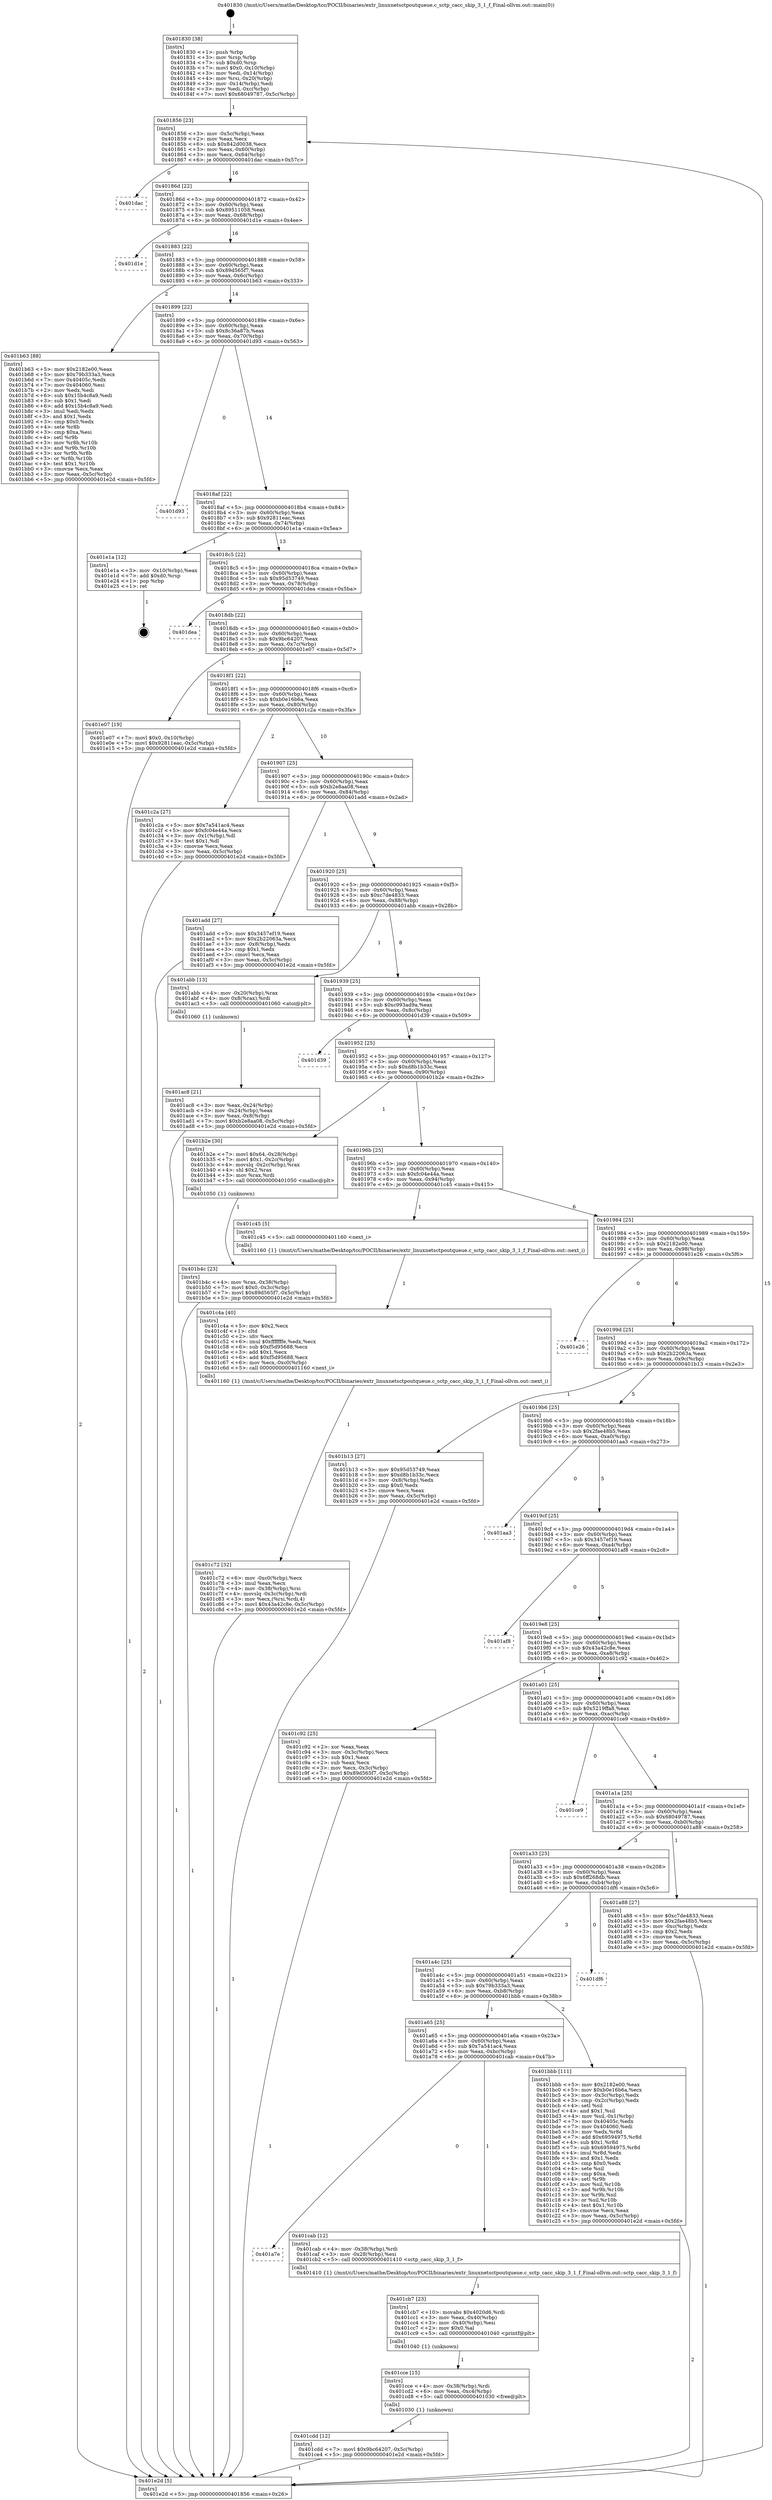 digraph "0x401830" {
  label = "0x401830 (/mnt/c/Users/mathe/Desktop/tcc/POCII/binaries/extr_linuxnetsctpoutqueue.c_sctp_cacc_skip_3_1_f_Final-ollvm.out::main(0))"
  labelloc = "t"
  node[shape=record]

  Entry [label="",width=0.3,height=0.3,shape=circle,fillcolor=black,style=filled]
  "0x401856" [label="{
     0x401856 [23]\l
     | [instrs]\l
     &nbsp;&nbsp;0x401856 \<+3\>: mov -0x5c(%rbp),%eax\l
     &nbsp;&nbsp;0x401859 \<+2\>: mov %eax,%ecx\l
     &nbsp;&nbsp;0x40185b \<+6\>: sub $0x842d0038,%ecx\l
     &nbsp;&nbsp;0x401861 \<+3\>: mov %eax,-0x60(%rbp)\l
     &nbsp;&nbsp;0x401864 \<+3\>: mov %ecx,-0x64(%rbp)\l
     &nbsp;&nbsp;0x401867 \<+6\>: je 0000000000401dac \<main+0x57c\>\l
  }"]
  "0x401dac" [label="{
     0x401dac\l
  }", style=dashed]
  "0x40186d" [label="{
     0x40186d [22]\l
     | [instrs]\l
     &nbsp;&nbsp;0x40186d \<+5\>: jmp 0000000000401872 \<main+0x42\>\l
     &nbsp;&nbsp;0x401872 \<+3\>: mov -0x60(%rbp),%eax\l
     &nbsp;&nbsp;0x401875 \<+5\>: sub $0x89511058,%eax\l
     &nbsp;&nbsp;0x40187a \<+3\>: mov %eax,-0x68(%rbp)\l
     &nbsp;&nbsp;0x40187d \<+6\>: je 0000000000401d1e \<main+0x4ee\>\l
  }"]
  Exit [label="",width=0.3,height=0.3,shape=circle,fillcolor=black,style=filled,peripheries=2]
  "0x401d1e" [label="{
     0x401d1e\l
  }", style=dashed]
  "0x401883" [label="{
     0x401883 [22]\l
     | [instrs]\l
     &nbsp;&nbsp;0x401883 \<+5\>: jmp 0000000000401888 \<main+0x58\>\l
     &nbsp;&nbsp;0x401888 \<+3\>: mov -0x60(%rbp),%eax\l
     &nbsp;&nbsp;0x40188b \<+5\>: sub $0x89d565f7,%eax\l
     &nbsp;&nbsp;0x401890 \<+3\>: mov %eax,-0x6c(%rbp)\l
     &nbsp;&nbsp;0x401893 \<+6\>: je 0000000000401b63 \<main+0x333\>\l
  }"]
  "0x401cdd" [label="{
     0x401cdd [12]\l
     | [instrs]\l
     &nbsp;&nbsp;0x401cdd \<+7\>: movl $0x9bc64207,-0x5c(%rbp)\l
     &nbsp;&nbsp;0x401ce4 \<+5\>: jmp 0000000000401e2d \<main+0x5fd\>\l
  }"]
  "0x401b63" [label="{
     0x401b63 [88]\l
     | [instrs]\l
     &nbsp;&nbsp;0x401b63 \<+5\>: mov $0x2182e00,%eax\l
     &nbsp;&nbsp;0x401b68 \<+5\>: mov $0x79b333a3,%ecx\l
     &nbsp;&nbsp;0x401b6d \<+7\>: mov 0x40405c,%edx\l
     &nbsp;&nbsp;0x401b74 \<+7\>: mov 0x404060,%esi\l
     &nbsp;&nbsp;0x401b7b \<+2\>: mov %edx,%edi\l
     &nbsp;&nbsp;0x401b7d \<+6\>: sub $0x15b4c8a9,%edi\l
     &nbsp;&nbsp;0x401b83 \<+3\>: sub $0x1,%edi\l
     &nbsp;&nbsp;0x401b86 \<+6\>: add $0x15b4c8a9,%edi\l
     &nbsp;&nbsp;0x401b8c \<+3\>: imul %edi,%edx\l
     &nbsp;&nbsp;0x401b8f \<+3\>: and $0x1,%edx\l
     &nbsp;&nbsp;0x401b92 \<+3\>: cmp $0x0,%edx\l
     &nbsp;&nbsp;0x401b95 \<+4\>: sete %r8b\l
     &nbsp;&nbsp;0x401b99 \<+3\>: cmp $0xa,%esi\l
     &nbsp;&nbsp;0x401b9c \<+4\>: setl %r9b\l
     &nbsp;&nbsp;0x401ba0 \<+3\>: mov %r8b,%r10b\l
     &nbsp;&nbsp;0x401ba3 \<+3\>: and %r9b,%r10b\l
     &nbsp;&nbsp;0x401ba6 \<+3\>: xor %r9b,%r8b\l
     &nbsp;&nbsp;0x401ba9 \<+3\>: or %r8b,%r10b\l
     &nbsp;&nbsp;0x401bac \<+4\>: test $0x1,%r10b\l
     &nbsp;&nbsp;0x401bb0 \<+3\>: cmovne %ecx,%eax\l
     &nbsp;&nbsp;0x401bb3 \<+3\>: mov %eax,-0x5c(%rbp)\l
     &nbsp;&nbsp;0x401bb6 \<+5\>: jmp 0000000000401e2d \<main+0x5fd\>\l
  }"]
  "0x401899" [label="{
     0x401899 [22]\l
     | [instrs]\l
     &nbsp;&nbsp;0x401899 \<+5\>: jmp 000000000040189e \<main+0x6e\>\l
     &nbsp;&nbsp;0x40189e \<+3\>: mov -0x60(%rbp),%eax\l
     &nbsp;&nbsp;0x4018a1 \<+5\>: sub $0x8c36a87b,%eax\l
     &nbsp;&nbsp;0x4018a6 \<+3\>: mov %eax,-0x70(%rbp)\l
     &nbsp;&nbsp;0x4018a9 \<+6\>: je 0000000000401d93 \<main+0x563\>\l
  }"]
  "0x401cce" [label="{
     0x401cce [15]\l
     | [instrs]\l
     &nbsp;&nbsp;0x401cce \<+4\>: mov -0x38(%rbp),%rdi\l
     &nbsp;&nbsp;0x401cd2 \<+6\>: mov %eax,-0xc4(%rbp)\l
     &nbsp;&nbsp;0x401cd8 \<+5\>: call 0000000000401030 \<free@plt\>\l
     | [calls]\l
     &nbsp;&nbsp;0x401030 \{1\} (unknown)\l
  }"]
  "0x401d93" [label="{
     0x401d93\l
  }", style=dashed]
  "0x4018af" [label="{
     0x4018af [22]\l
     | [instrs]\l
     &nbsp;&nbsp;0x4018af \<+5\>: jmp 00000000004018b4 \<main+0x84\>\l
     &nbsp;&nbsp;0x4018b4 \<+3\>: mov -0x60(%rbp),%eax\l
     &nbsp;&nbsp;0x4018b7 \<+5\>: sub $0x92811eac,%eax\l
     &nbsp;&nbsp;0x4018bc \<+3\>: mov %eax,-0x74(%rbp)\l
     &nbsp;&nbsp;0x4018bf \<+6\>: je 0000000000401e1a \<main+0x5ea\>\l
  }"]
  "0x401cb7" [label="{
     0x401cb7 [23]\l
     | [instrs]\l
     &nbsp;&nbsp;0x401cb7 \<+10\>: movabs $0x4020d6,%rdi\l
     &nbsp;&nbsp;0x401cc1 \<+3\>: mov %eax,-0x40(%rbp)\l
     &nbsp;&nbsp;0x401cc4 \<+3\>: mov -0x40(%rbp),%esi\l
     &nbsp;&nbsp;0x401cc7 \<+2\>: mov $0x0,%al\l
     &nbsp;&nbsp;0x401cc9 \<+5\>: call 0000000000401040 \<printf@plt\>\l
     | [calls]\l
     &nbsp;&nbsp;0x401040 \{1\} (unknown)\l
  }"]
  "0x401e1a" [label="{
     0x401e1a [12]\l
     | [instrs]\l
     &nbsp;&nbsp;0x401e1a \<+3\>: mov -0x10(%rbp),%eax\l
     &nbsp;&nbsp;0x401e1d \<+7\>: add $0xd0,%rsp\l
     &nbsp;&nbsp;0x401e24 \<+1\>: pop %rbp\l
     &nbsp;&nbsp;0x401e25 \<+1\>: ret\l
  }"]
  "0x4018c5" [label="{
     0x4018c5 [22]\l
     | [instrs]\l
     &nbsp;&nbsp;0x4018c5 \<+5\>: jmp 00000000004018ca \<main+0x9a\>\l
     &nbsp;&nbsp;0x4018ca \<+3\>: mov -0x60(%rbp),%eax\l
     &nbsp;&nbsp;0x4018cd \<+5\>: sub $0x95d53749,%eax\l
     &nbsp;&nbsp;0x4018d2 \<+3\>: mov %eax,-0x78(%rbp)\l
     &nbsp;&nbsp;0x4018d5 \<+6\>: je 0000000000401dea \<main+0x5ba\>\l
  }"]
  "0x401a7e" [label="{
     0x401a7e\l
  }", style=dashed]
  "0x401dea" [label="{
     0x401dea\l
  }", style=dashed]
  "0x4018db" [label="{
     0x4018db [22]\l
     | [instrs]\l
     &nbsp;&nbsp;0x4018db \<+5\>: jmp 00000000004018e0 \<main+0xb0\>\l
     &nbsp;&nbsp;0x4018e0 \<+3\>: mov -0x60(%rbp),%eax\l
     &nbsp;&nbsp;0x4018e3 \<+5\>: sub $0x9bc64207,%eax\l
     &nbsp;&nbsp;0x4018e8 \<+3\>: mov %eax,-0x7c(%rbp)\l
     &nbsp;&nbsp;0x4018eb \<+6\>: je 0000000000401e07 \<main+0x5d7\>\l
  }"]
  "0x401cab" [label="{
     0x401cab [12]\l
     | [instrs]\l
     &nbsp;&nbsp;0x401cab \<+4\>: mov -0x38(%rbp),%rdi\l
     &nbsp;&nbsp;0x401caf \<+3\>: mov -0x28(%rbp),%esi\l
     &nbsp;&nbsp;0x401cb2 \<+5\>: call 0000000000401410 \<sctp_cacc_skip_3_1_f\>\l
     | [calls]\l
     &nbsp;&nbsp;0x401410 \{1\} (/mnt/c/Users/mathe/Desktop/tcc/POCII/binaries/extr_linuxnetsctpoutqueue.c_sctp_cacc_skip_3_1_f_Final-ollvm.out::sctp_cacc_skip_3_1_f)\l
  }"]
  "0x401e07" [label="{
     0x401e07 [19]\l
     | [instrs]\l
     &nbsp;&nbsp;0x401e07 \<+7\>: movl $0x0,-0x10(%rbp)\l
     &nbsp;&nbsp;0x401e0e \<+7\>: movl $0x92811eac,-0x5c(%rbp)\l
     &nbsp;&nbsp;0x401e15 \<+5\>: jmp 0000000000401e2d \<main+0x5fd\>\l
  }"]
  "0x4018f1" [label="{
     0x4018f1 [22]\l
     | [instrs]\l
     &nbsp;&nbsp;0x4018f1 \<+5\>: jmp 00000000004018f6 \<main+0xc6\>\l
     &nbsp;&nbsp;0x4018f6 \<+3\>: mov -0x60(%rbp),%eax\l
     &nbsp;&nbsp;0x4018f9 \<+5\>: sub $0xb0e16b6a,%eax\l
     &nbsp;&nbsp;0x4018fe \<+3\>: mov %eax,-0x80(%rbp)\l
     &nbsp;&nbsp;0x401901 \<+6\>: je 0000000000401c2a \<main+0x3fa\>\l
  }"]
  "0x401c72" [label="{
     0x401c72 [32]\l
     | [instrs]\l
     &nbsp;&nbsp;0x401c72 \<+6\>: mov -0xc0(%rbp),%ecx\l
     &nbsp;&nbsp;0x401c78 \<+3\>: imul %eax,%ecx\l
     &nbsp;&nbsp;0x401c7b \<+4\>: mov -0x38(%rbp),%rsi\l
     &nbsp;&nbsp;0x401c7f \<+4\>: movslq -0x3c(%rbp),%rdi\l
     &nbsp;&nbsp;0x401c83 \<+3\>: mov %ecx,(%rsi,%rdi,4)\l
     &nbsp;&nbsp;0x401c86 \<+7\>: movl $0x43a42c8e,-0x5c(%rbp)\l
     &nbsp;&nbsp;0x401c8d \<+5\>: jmp 0000000000401e2d \<main+0x5fd\>\l
  }"]
  "0x401c2a" [label="{
     0x401c2a [27]\l
     | [instrs]\l
     &nbsp;&nbsp;0x401c2a \<+5\>: mov $0x7a541ac4,%eax\l
     &nbsp;&nbsp;0x401c2f \<+5\>: mov $0xfc04e44a,%ecx\l
     &nbsp;&nbsp;0x401c34 \<+3\>: mov -0x1(%rbp),%dl\l
     &nbsp;&nbsp;0x401c37 \<+3\>: test $0x1,%dl\l
     &nbsp;&nbsp;0x401c3a \<+3\>: cmovne %ecx,%eax\l
     &nbsp;&nbsp;0x401c3d \<+3\>: mov %eax,-0x5c(%rbp)\l
     &nbsp;&nbsp;0x401c40 \<+5\>: jmp 0000000000401e2d \<main+0x5fd\>\l
  }"]
  "0x401907" [label="{
     0x401907 [25]\l
     | [instrs]\l
     &nbsp;&nbsp;0x401907 \<+5\>: jmp 000000000040190c \<main+0xdc\>\l
     &nbsp;&nbsp;0x40190c \<+3\>: mov -0x60(%rbp),%eax\l
     &nbsp;&nbsp;0x40190f \<+5\>: sub $0xb2e8aa08,%eax\l
     &nbsp;&nbsp;0x401914 \<+6\>: mov %eax,-0x84(%rbp)\l
     &nbsp;&nbsp;0x40191a \<+6\>: je 0000000000401add \<main+0x2ad\>\l
  }"]
  "0x401c4a" [label="{
     0x401c4a [40]\l
     | [instrs]\l
     &nbsp;&nbsp;0x401c4a \<+5\>: mov $0x2,%ecx\l
     &nbsp;&nbsp;0x401c4f \<+1\>: cltd\l
     &nbsp;&nbsp;0x401c50 \<+2\>: idiv %ecx\l
     &nbsp;&nbsp;0x401c52 \<+6\>: imul $0xfffffffe,%edx,%ecx\l
     &nbsp;&nbsp;0x401c58 \<+6\>: sub $0xf5d95688,%ecx\l
     &nbsp;&nbsp;0x401c5e \<+3\>: add $0x1,%ecx\l
     &nbsp;&nbsp;0x401c61 \<+6\>: add $0xf5d95688,%ecx\l
     &nbsp;&nbsp;0x401c67 \<+6\>: mov %ecx,-0xc0(%rbp)\l
     &nbsp;&nbsp;0x401c6d \<+5\>: call 0000000000401160 \<next_i\>\l
     | [calls]\l
     &nbsp;&nbsp;0x401160 \{1\} (/mnt/c/Users/mathe/Desktop/tcc/POCII/binaries/extr_linuxnetsctpoutqueue.c_sctp_cacc_skip_3_1_f_Final-ollvm.out::next_i)\l
  }"]
  "0x401add" [label="{
     0x401add [27]\l
     | [instrs]\l
     &nbsp;&nbsp;0x401add \<+5\>: mov $0x3457ef19,%eax\l
     &nbsp;&nbsp;0x401ae2 \<+5\>: mov $0x2b22063a,%ecx\l
     &nbsp;&nbsp;0x401ae7 \<+3\>: mov -0x8(%rbp),%edx\l
     &nbsp;&nbsp;0x401aea \<+3\>: cmp $0x1,%edx\l
     &nbsp;&nbsp;0x401aed \<+3\>: cmovl %ecx,%eax\l
     &nbsp;&nbsp;0x401af0 \<+3\>: mov %eax,-0x5c(%rbp)\l
     &nbsp;&nbsp;0x401af3 \<+5\>: jmp 0000000000401e2d \<main+0x5fd\>\l
  }"]
  "0x401920" [label="{
     0x401920 [25]\l
     | [instrs]\l
     &nbsp;&nbsp;0x401920 \<+5\>: jmp 0000000000401925 \<main+0xf5\>\l
     &nbsp;&nbsp;0x401925 \<+3\>: mov -0x60(%rbp),%eax\l
     &nbsp;&nbsp;0x401928 \<+5\>: sub $0xc7de4833,%eax\l
     &nbsp;&nbsp;0x40192d \<+6\>: mov %eax,-0x88(%rbp)\l
     &nbsp;&nbsp;0x401933 \<+6\>: je 0000000000401abb \<main+0x28b\>\l
  }"]
  "0x401a65" [label="{
     0x401a65 [25]\l
     | [instrs]\l
     &nbsp;&nbsp;0x401a65 \<+5\>: jmp 0000000000401a6a \<main+0x23a\>\l
     &nbsp;&nbsp;0x401a6a \<+3\>: mov -0x60(%rbp),%eax\l
     &nbsp;&nbsp;0x401a6d \<+5\>: sub $0x7a541ac4,%eax\l
     &nbsp;&nbsp;0x401a72 \<+6\>: mov %eax,-0xbc(%rbp)\l
     &nbsp;&nbsp;0x401a78 \<+6\>: je 0000000000401cab \<main+0x47b\>\l
  }"]
  "0x401abb" [label="{
     0x401abb [13]\l
     | [instrs]\l
     &nbsp;&nbsp;0x401abb \<+4\>: mov -0x20(%rbp),%rax\l
     &nbsp;&nbsp;0x401abf \<+4\>: mov 0x8(%rax),%rdi\l
     &nbsp;&nbsp;0x401ac3 \<+5\>: call 0000000000401060 \<atoi@plt\>\l
     | [calls]\l
     &nbsp;&nbsp;0x401060 \{1\} (unknown)\l
  }"]
  "0x401939" [label="{
     0x401939 [25]\l
     | [instrs]\l
     &nbsp;&nbsp;0x401939 \<+5\>: jmp 000000000040193e \<main+0x10e\>\l
     &nbsp;&nbsp;0x40193e \<+3\>: mov -0x60(%rbp),%eax\l
     &nbsp;&nbsp;0x401941 \<+5\>: sub $0xc993ad9a,%eax\l
     &nbsp;&nbsp;0x401946 \<+6\>: mov %eax,-0x8c(%rbp)\l
     &nbsp;&nbsp;0x40194c \<+6\>: je 0000000000401d39 \<main+0x509\>\l
  }"]
  "0x401bbb" [label="{
     0x401bbb [111]\l
     | [instrs]\l
     &nbsp;&nbsp;0x401bbb \<+5\>: mov $0x2182e00,%eax\l
     &nbsp;&nbsp;0x401bc0 \<+5\>: mov $0xb0e16b6a,%ecx\l
     &nbsp;&nbsp;0x401bc5 \<+3\>: mov -0x3c(%rbp),%edx\l
     &nbsp;&nbsp;0x401bc8 \<+3\>: cmp -0x2c(%rbp),%edx\l
     &nbsp;&nbsp;0x401bcb \<+4\>: setl %sil\l
     &nbsp;&nbsp;0x401bcf \<+4\>: and $0x1,%sil\l
     &nbsp;&nbsp;0x401bd3 \<+4\>: mov %sil,-0x1(%rbp)\l
     &nbsp;&nbsp;0x401bd7 \<+7\>: mov 0x40405c,%edx\l
     &nbsp;&nbsp;0x401bde \<+7\>: mov 0x404060,%edi\l
     &nbsp;&nbsp;0x401be5 \<+3\>: mov %edx,%r8d\l
     &nbsp;&nbsp;0x401be8 \<+7\>: add $0x69594975,%r8d\l
     &nbsp;&nbsp;0x401bef \<+4\>: sub $0x1,%r8d\l
     &nbsp;&nbsp;0x401bf3 \<+7\>: sub $0x69594975,%r8d\l
     &nbsp;&nbsp;0x401bfa \<+4\>: imul %r8d,%edx\l
     &nbsp;&nbsp;0x401bfe \<+3\>: and $0x1,%edx\l
     &nbsp;&nbsp;0x401c01 \<+3\>: cmp $0x0,%edx\l
     &nbsp;&nbsp;0x401c04 \<+4\>: sete %sil\l
     &nbsp;&nbsp;0x401c08 \<+3\>: cmp $0xa,%edi\l
     &nbsp;&nbsp;0x401c0b \<+4\>: setl %r9b\l
     &nbsp;&nbsp;0x401c0f \<+3\>: mov %sil,%r10b\l
     &nbsp;&nbsp;0x401c12 \<+3\>: and %r9b,%r10b\l
     &nbsp;&nbsp;0x401c15 \<+3\>: xor %r9b,%sil\l
     &nbsp;&nbsp;0x401c18 \<+3\>: or %sil,%r10b\l
     &nbsp;&nbsp;0x401c1b \<+4\>: test $0x1,%r10b\l
     &nbsp;&nbsp;0x401c1f \<+3\>: cmovne %ecx,%eax\l
     &nbsp;&nbsp;0x401c22 \<+3\>: mov %eax,-0x5c(%rbp)\l
     &nbsp;&nbsp;0x401c25 \<+5\>: jmp 0000000000401e2d \<main+0x5fd\>\l
  }"]
  "0x401d39" [label="{
     0x401d39\l
  }", style=dashed]
  "0x401952" [label="{
     0x401952 [25]\l
     | [instrs]\l
     &nbsp;&nbsp;0x401952 \<+5\>: jmp 0000000000401957 \<main+0x127\>\l
     &nbsp;&nbsp;0x401957 \<+3\>: mov -0x60(%rbp),%eax\l
     &nbsp;&nbsp;0x40195a \<+5\>: sub $0xd8b1b33c,%eax\l
     &nbsp;&nbsp;0x40195f \<+6\>: mov %eax,-0x90(%rbp)\l
     &nbsp;&nbsp;0x401965 \<+6\>: je 0000000000401b2e \<main+0x2fe\>\l
  }"]
  "0x401a4c" [label="{
     0x401a4c [25]\l
     | [instrs]\l
     &nbsp;&nbsp;0x401a4c \<+5\>: jmp 0000000000401a51 \<main+0x221\>\l
     &nbsp;&nbsp;0x401a51 \<+3\>: mov -0x60(%rbp),%eax\l
     &nbsp;&nbsp;0x401a54 \<+5\>: sub $0x79b333a3,%eax\l
     &nbsp;&nbsp;0x401a59 \<+6\>: mov %eax,-0xb8(%rbp)\l
     &nbsp;&nbsp;0x401a5f \<+6\>: je 0000000000401bbb \<main+0x38b\>\l
  }"]
  "0x401b2e" [label="{
     0x401b2e [30]\l
     | [instrs]\l
     &nbsp;&nbsp;0x401b2e \<+7\>: movl $0x64,-0x28(%rbp)\l
     &nbsp;&nbsp;0x401b35 \<+7\>: movl $0x1,-0x2c(%rbp)\l
     &nbsp;&nbsp;0x401b3c \<+4\>: movslq -0x2c(%rbp),%rax\l
     &nbsp;&nbsp;0x401b40 \<+4\>: shl $0x2,%rax\l
     &nbsp;&nbsp;0x401b44 \<+3\>: mov %rax,%rdi\l
     &nbsp;&nbsp;0x401b47 \<+5\>: call 0000000000401050 \<malloc@plt\>\l
     | [calls]\l
     &nbsp;&nbsp;0x401050 \{1\} (unknown)\l
  }"]
  "0x40196b" [label="{
     0x40196b [25]\l
     | [instrs]\l
     &nbsp;&nbsp;0x40196b \<+5\>: jmp 0000000000401970 \<main+0x140\>\l
     &nbsp;&nbsp;0x401970 \<+3\>: mov -0x60(%rbp),%eax\l
     &nbsp;&nbsp;0x401973 \<+5\>: sub $0xfc04e44a,%eax\l
     &nbsp;&nbsp;0x401978 \<+6\>: mov %eax,-0x94(%rbp)\l
     &nbsp;&nbsp;0x40197e \<+6\>: je 0000000000401c45 \<main+0x415\>\l
  }"]
  "0x401df6" [label="{
     0x401df6\l
  }", style=dashed]
  "0x401c45" [label="{
     0x401c45 [5]\l
     | [instrs]\l
     &nbsp;&nbsp;0x401c45 \<+5\>: call 0000000000401160 \<next_i\>\l
     | [calls]\l
     &nbsp;&nbsp;0x401160 \{1\} (/mnt/c/Users/mathe/Desktop/tcc/POCII/binaries/extr_linuxnetsctpoutqueue.c_sctp_cacc_skip_3_1_f_Final-ollvm.out::next_i)\l
  }"]
  "0x401984" [label="{
     0x401984 [25]\l
     | [instrs]\l
     &nbsp;&nbsp;0x401984 \<+5\>: jmp 0000000000401989 \<main+0x159\>\l
     &nbsp;&nbsp;0x401989 \<+3\>: mov -0x60(%rbp),%eax\l
     &nbsp;&nbsp;0x40198c \<+5\>: sub $0x2182e00,%eax\l
     &nbsp;&nbsp;0x401991 \<+6\>: mov %eax,-0x98(%rbp)\l
     &nbsp;&nbsp;0x401997 \<+6\>: je 0000000000401e26 \<main+0x5f6\>\l
  }"]
  "0x401b4c" [label="{
     0x401b4c [23]\l
     | [instrs]\l
     &nbsp;&nbsp;0x401b4c \<+4\>: mov %rax,-0x38(%rbp)\l
     &nbsp;&nbsp;0x401b50 \<+7\>: movl $0x0,-0x3c(%rbp)\l
     &nbsp;&nbsp;0x401b57 \<+7\>: movl $0x89d565f7,-0x5c(%rbp)\l
     &nbsp;&nbsp;0x401b5e \<+5\>: jmp 0000000000401e2d \<main+0x5fd\>\l
  }"]
  "0x401e26" [label="{
     0x401e26\l
  }", style=dashed]
  "0x40199d" [label="{
     0x40199d [25]\l
     | [instrs]\l
     &nbsp;&nbsp;0x40199d \<+5\>: jmp 00000000004019a2 \<main+0x172\>\l
     &nbsp;&nbsp;0x4019a2 \<+3\>: mov -0x60(%rbp),%eax\l
     &nbsp;&nbsp;0x4019a5 \<+5\>: sub $0x2b22063a,%eax\l
     &nbsp;&nbsp;0x4019aa \<+6\>: mov %eax,-0x9c(%rbp)\l
     &nbsp;&nbsp;0x4019b0 \<+6\>: je 0000000000401b13 \<main+0x2e3\>\l
  }"]
  "0x401ac8" [label="{
     0x401ac8 [21]\l
     | [instrs]\l
     &nbsp;&nbsp;0x401ac8 \<+3\>: mov %eax,-0x24(%rbp)\l
     &nbsp;&nbsp;0x401acb \<+3\>: mov -0x24(%rbp),%eax\l
     &nbsp;&nbsp;0x401ace \<+3\>: mov %eax,-0x8(%rbp)\l
     &nbsp;&nbsp;0x401ad1 \<+7\>: movl $0xb2e8aa08,-0x5c(%rbp)\l
     &nbsp;&nbsp;0x401ad8 \<+5\>: jmp 0000000000401e2d \<main+0x5fd\>\l
  }"]
  "0x401b13" [label="{
     0x401b13 [27]\l
     | [instrs]\l
     &nbsp;&nbsp;0x401b13 \<+5\>: mov $0x95d53749,%eax\l
     &nbsp;&nbsp;0x401b18 \<+5\>: mov $0xd8b1b33c,%ecx\l
     &nbsp;&nbsp;0x401b1d \<+3\>: mov -0x8(%rbp),%edx\l
     &nbsp;&nbsp;0x401b20 \<+3\>: cmp $0x0,%edx\l
     &nbsp;&nbsp;0x401b23 \<+3\>: cmove %ecx,%eax\l
     &nbsp;&nbsp;0x401b26 \<+3\>: mov %eax,-0x5c(%rbp)\l
     &nbsp;&nbsp;0x401b29 \<+5\>: jmp 0000000000401e2d \<main+0x5fd\>\l
  }"]
  "0x4019b6" [label="{
     0x4019b6 [25]\l
     | [instrs]\l
     &nbsp;&nbsp;0x4019b6 \<+5\>: jmp 00000000004019bb \<main+0x18b\>\l
     &nbsp;&nbsp;0x4019bb \<+3\>: mov -0x60(%rbp),%eax\l
     &nbsp;&nbsp;0x4019be \<+5\>: sub $0x2fae48b5,%eax\l
     &nbsp;&nbsp;0x4019c3 \<+6\>: mov %eax,-0xa0(%rbp)\l
     &nbsp;&nbsp;0x4019c9 \<+6\>: je 0000000000401aa3 \<main+0x273\>\l
  }"]
  "0x401830" [label="{
     0x401830 [38]\l
     | [instrs]\l
     &nbsp;&nbsp;0x401830 \<+1\>: push %rbp\l
     &nbsp;&nbsp;0x401831 \<+3\>: mov %rsp,%rbp\l
     &nbsp;&nbsp;0x401834 \<+7\>: sub $0xd0,%rsp\l
     &nbsp;&nbsp;0x40183b \<+7\>: movl $0x0,-0x10(%rbp)\l
     &nbsp;&nbsp;0x401842 \<+3\>: mov %edi,-0x14(%rbp)\l
     &nbsp;&nbsp;0x401845 \<+4\>: mov %rsi,-0x20(%rbp)\l
     &nbsp;&nbsp;0x401849 \<+3\>: mov -0x14(%rbp),%edi\l
     &nbsp;&nbsp;0x40184c \<+3\>: mov %edi,-0xc(%rbp)\l
     &nbsp;&nbsp;0x40184f \<+7\>: movl $0x68049787,-0x5c(%rbp)\l
  }"]
  "0x401aa3" [label="{
     0x401aa3\l
  }", style=dashed]
  "0x4019cf" [label="{
     0x4019cf [25]\l
     | [instrs]\l
     &nbsp;&nbsp;0x4019cf \<+5\>: jmp 00000000004019d4 \<main+0x1a4\>\l
     &nbsp;&nbsp;0x4019d4 \<+3\>: mov -0x60(%rbp),%eax\l
     &nbsp;&nbsp;0x4019d7 \<+5\>: sub $0x3457ef19,%eax\l
     &nbsp;&nbsp;0x4019dc \<+6\>: mov %eax,-0xa4(%rbp)\l
     &nbsp;&nbsp;0x4019e2 \<+6\>: je 0000000000401af8 \<main+0x2c8\>\l
  }"]
  "0x401e2d" [label="{
     0x401e2d [5]\l
     | [instrs]\l
     &nbsp;&nbsp;0x401e2d \<+5\>: jmp 0000000000401856 \<main+0x26\>\l
  }"]
  "0x401af8" [label="{
     0x401af8\l
  }", style=dashed]
  "0x4019e8" [label="{
     0x4019e8 [25]\l
     | [instrs]\l
     &nbsp;&nbsp;0x4019e8 \<+5\>: jmp 00000000004019ed \<main+0x1bd\>\l
     &nbsp;&nbsp;0x4019ed \<+3\>: mov -0x60(%rbp),%eax\l
     &nbsp;&nbsp;0x4019f0 \<+5\>: sub $0x43a42c8e,%eax\l
     &nbsp;&nbsp;0x4019f5 \<+6\>: mov %eax,-0xa8(%rbp)\l
     &nbsp;&nbsp;0x4019fb \<+6\>: je 0000000000401c92 \<main+0x462\>\l
  }"]
  "0x401a33" [label="{
     0x401a33 [25]\l
     | [instrs]\l
     &nbsp;&nbsp;0x401a33 \<+5\>: jmp 0000000000401a38 \<main+0x208\>\l
     &nbsp;&nbsp;0x401a38 \<+3\>: mov -0x60(%rbp),%eax\l
     &nbsp;&nbsp;0x401a3b \<+5\>: sub $0x6ff268db,%eax\l
     &nbsp;&nbsp;0x401a40 \<+6\>: mov %eax,-0xb4(%rbp)\l
     &nbsp;&nbsp;0x401a46 \<+6\>: je 0000000000401df6 \<main+0x5c6\>\l
  }"]
  "0x401c92" [label="{
     0x401c92 [25]\l
     | [instrs]\l
     &nbsp;&nbsp;0x401c92 \<+2\>: xor %eax,%eax\l
     &nbsp;&nbsp;0x401c94 \<+3\>: mov -0x3c(%rbp),%ecx\l
     &nbsp;&nbsp;0x401c97 \<+3\>: sub $0x1,%eax\l
     &nbsp;&nbsp;0x401c9a \<+2\>: sub %eax,%ecx\l
     &nbsp;&nbsp;0x401c9c \<+3\>: mov %ecx,-0x3c(%rbp)\l
     &nbsp;&nbsp;0x401c9f \<+7\>: movl $0x89d565f7,-0x5c(%rbp)\l
     &nbsp;&nbsp;0x401ca6 \<+5\>: jmp 0000000000401e2d \<main+0x5fd\>\l
  }"]
  "0x401a01" [label="{
     0x401a01 [25]\l
     | [instrs]\l
     &nbsp;&nbsp;0x401a01 \<+5\>: jmp 0000000000401a06 \<main+0x1d6\>\l
     &nbsp;&nbsp;0x401a06 \<+3\>: mov -0x60(%rbp),%eax\l
     &nbsp;&nbsp;0x401a09 \<+5\>: sub $0x5219ffa8,%eax\l
     &nbsp;&nbsp;0x401a0e \<+6\>: mov %eax,-0xac(%rbp)\l
     &nbsp;&nbsp;0x401a14 \<+6\>: je 0000000000401ce9 \<main+0x4b9\>\l
  }"]
  "0x401a88" [label="{
     0x401a88 [27]\l
     | [instrs]\l
     &nbsp;&nbsp;0x401a88 \<+5\>: mov $0xc7de4833,%eax\l
     &nbsp;&nbsp;0x401a8d \<+5\>: mov $0x2fae48b5,%ecx\l
     &nbsp;&nbsp;0x401a92 \<+3\>: mov -0xc(%rbp),%edx\l
     &nbsp;&nbsp;0x401a95 \<+3\>: cmp $0x2,%edx\l
     &nbsp;&nbsp;0x401a98 \<+3\>: cmovne %ecx,%eax\l
     &nbsp;&nbsp;0x401a9b \<+3\>: mov %eax,-0x5c(%rbp)\l
     &nbsp;&nbsp;0x401a9e \<+5\>: jmp 0000000000401e2d \<main+0x5fd\>\l
  }"]
  "0x401ce9" [label="{
     0x401ce9\l
  }", style=dashed]
  "0x401a1a" [label="{
     0x401a1a [25]\l
     | [instrs]\l
     &nbsp;&nbsp;0x401a1a \<+5\>: jmp 0000000000401a1f \<main+0x1ef\>\l
     &nbsp;&nbsp;0x401a1f \<+3\>: mov -0x60(%rbp),%eax\l
     &nbsp;&nbsp;0x401a22 \<+5\>: sub $0x68049787,%eax\l
     &nbsp;&nbsp;0x401a27 \<+6\>: mov %eax,-0xb0(%rbp)\l
     &nbsp;&nbsp;0x401a2d \<+6\>: je 0000000000401a88 \<main+0x258\>\l
  }"]
  Entry -> "0x401830" [label=" 1"]
  "0x401856" -> "0x401dac" [label=" 0"]
  "0x401856" -> "0x40186d" [label=" 16"]
  "0x401e1a" -> Exit [label=" 1"]
  "0x40186d" -> "0x401d1e" [label=" 0"]
  "0x40186d" -> "0x401883" [label=" 16"]
  "0x401e07" -> "0x401e2d" [label=" 1"]
  "0x401883" -> "0x401b63" [label=" 2"]
  "0x401883" -> "0x401899" [label=" 14"]
  "0x401cdd" -> "0x401e2d" [label=" 1"]
  "0x401899" -> "0x401d93" [label=" 0"]
  "0x401899" -> "0x4018af" [label=" 14"]
  "0x401cce" -> "0x401cdd" [label=" 1"]
  "0x4018af" -> "0x401e1a" [label=" 1"]
  "0x4018af" -> "0x4018c5" [label=" 13"]
  "0x401cb7" -> "0x401cce" [label=" 1"]
  "0x4018c5" -> "0x401dea" [label=" 0"]
  "0x4018c5" -> "0x4018db" [label=" 13"]
  "0x401cab" -> "0x401cb7" [label=" 1"]
  "0x4018db" -> "0x401e07" [label=" 1"]
  "0x4018db" -> "0x4018f1" [label=" 12"]
  "0x401a65" -> "0x401a7e" [label=" 0"]
  "0x4018f1" -> "0x401c2a" [label=" 2"]
  "0x4018f1" -> "0x401907" [label=" 10"]
  "0x401a65" -> "0x401cab" [label=" 1"]
  "0x401907" -> "0x401add" [label=" 1"]
  "0x401907" -> "0x401920" [label=" 9"]
  "0x401c92" -> "0x401e2d" [label=" 1"]
  "0x401920" -> "0x401abb" [label=" 1"]
  "0x401920" -> "0x401939" [label=" 8"]
  "0x401c72" -> "0x401e2d" [label=" 1"]
  "0x401939" -> "0x401d39" [label=" 0"]
  "0x401939" -> "0x401952" [label=" 8"]
  "0x401c4a" -> "0x401c72" [label=" 1"]
  "0x401952" -> "0x401b2e" [label=" 1"]
  "0x401952" -> "0x40196b" [label=" 7"]
  "0x401c2a" -> "0x401e2d" [label=" 2"]
  "0x40196b" -> "0x401c45" [label=" 1"]
  "0x40196b" -> "0x401984" [label=" 6"]
  "0x401bbb" -> "0x401e2d" [label=" 2"]
  "0x401984" -> "0x401e26" [label=" 0"]
  "0x401984" -> "0x40199d" [label=" 6"]
  "0x401a4c" -> "0x401bbb" [label=" 2"]
  "0x40199d" -> "0x401b13" [label=" 1"]
  "0x40199d" -> "0x4019b6" [label=" 5"]
  "0x401c45" -> "0x401c4a" [label=" 1"]
  "0x4019b6" -> "0x401aa3" [label=" 0"]
  "0x4019b6" -> "0x4019cf" [label=" 5"]
  "0x401a33" -> "0x401a4c" [label=" 3"]
  "0x4019cf" -> "0x401af8" [label=" 0"]
  "0x4019cf" -> "0x4019e8" [label=" 5"]
  "0x401a33" -> "0x401df6" [label=" 0"]
  "0x4019e8" -> "0x401c92" [label=" 1"]
  "0x4019e8" -> "0x401a01" [label=" 4"]
  "0x401a4c" -> "0x401a65" [label=" 1"]
  "0x401a01" -> "0x401ce9" [label=" 0"]
  "0x401a01" -> "0x401a1a" [label=" 4"]
  "0x401b63" -> "0x401e2d" [label=" 2"]
  "0x401a1a" -> "0x401a88" [label=" 1"]
  "0x401a1a" -> "0x401a33" [label=" 3"]
  "0x401a88" -> "0x401e2d" [label=" 1"]
  "0x401830" -> "0x401856" [label=" 1"]
  "0x401e2d" -> "0x401856" [label=" 15"]
  "0x401abb" -> "0x401ac8" [label=" 1"]
  "0x401ac8" -> "0x401e2d" [label=" 1"]
  "0x401add" -> "0x401e2d" [label=" 1"]
  "0x401b13" -> "0x401e2d" [label=" 1"]
  "0x401b2e" -> "0x401b4c" [label=" 1"]
  "0x401b4c" -> "0x401e2d" [label=" 1"]
}
